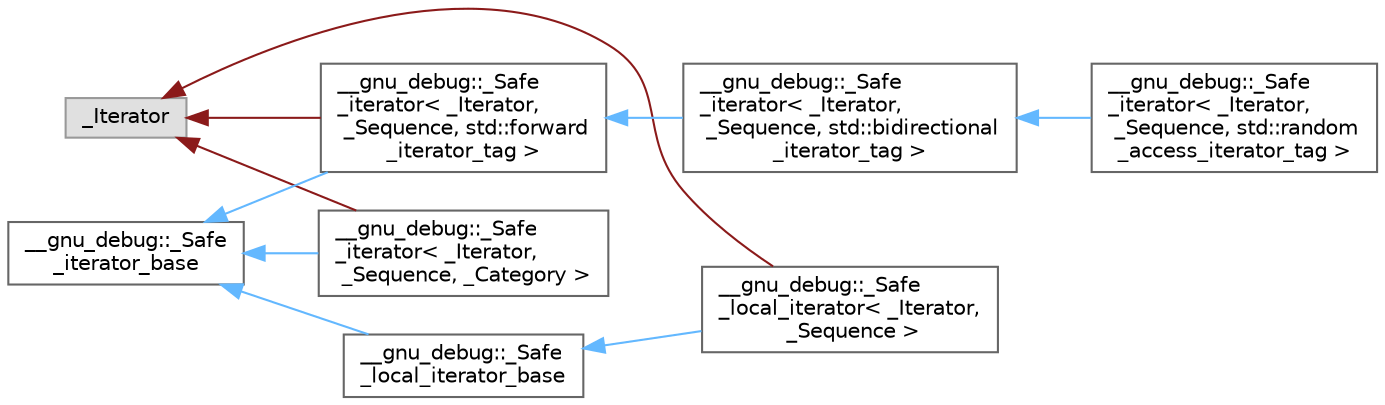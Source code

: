 digraph "Graphical Class Hierarchy"
{
 // LATEX_PDF_SIZE
  bgcolor="transparent";
  edge [fontname=Helvetica,fontsize=10,labelfontname=Helvetica,labelfontsize=10];
  node [fontname=Helvetica,fontsize=10,shape=box,height=0.2,width=0.4];
  rankdir="LR";
  Node0 [id="Node000000",label="_Iterator",height=0.2,width=0.4,color="grey60", fillcolor="#E0E0E0", style="filled",tooltip=" "];
  Node0 -> Node1 [id="edge107_Node000000_Node000001",dir="back",color="firebrick4",style="solid",tooltip=" "];
  Node1 [id="Node000001",label="__gnu_debug::_Safe\l_iterator\< _Iterator,\l _Sequence, std::forward\l_iterator_tag \>",height=0.2,width=0.4,color="grey40", fillcolor="white", style="filled",URL="$class____gnu__debug_1_1___safe__iterator.html",tooltip=" "];
  Node1 -> Node2 [id="edge108_Node000001_Node000002",dir="back",color="steelblue1",style="solid",tooltip=" "];
  Node2 [id="Node000002",label="__gnu_debug::_Safe\l_iterator\< _Iterator,\l _Sequence, std::bidirectional\l_iterator_tag \>",height=0.2,width=0.4,color="grey40", fillcolor="white", style="filled",URL="$class____gnu__debug_1_1___safe__iterator_3_01___iterator_00_01___sequence_00_01std_1_1bidirectional__iterator__tag_01_4.html",tooltip=" "];
  Node2 -> Node3 [id="edge109_Node000002_Node000003",dir="back",color="steelblue1",style="solid",tooltip=" "];
  Node3 [id="Node000003",label="__gnu_debug::_Safe\l_iterator\< _Iterator,\l _Sequence, std::random\l_access_iterator_tag \>",height=0.2,width=0.4,color="grey40", fillcolor="white", style="filled",URL="$class____gnu__debug_1_1___safe__iterator_3_01___iterator_00_01___sequence_00_01std_1_1random__access__iterator__tag_01_4.html",tooltip=" "];
  Node0 -> Node5 [id="edge110_Node000000_Node000005",dir="back",color="firebrick4",style="solid",tooltip=" "];
  Node5 [id="Node000005",label="__gnu_debug::_Safe\l_iterator\< _Iterator,\l _Sequence, _Category \>",height=0.2,width=0.4,color="grey40", fillcolor="white", style="filled",URL="$class____gnu__debug_1_1___safe__iterator.html",tooltip="Safe iterator wrapper."];
  Node0 -> Node7 [id="edge111_Node000000_Node000007",dir="back",color="firebrick4",style="solid",tooltip=" "];
  Node7 [id="Node000007",label="__gnu_debug::_Safe\l_local_iterator\< _Iterator,\l _Sequence \>",height=0.2,width=0.4,color="grey40", fillcolor="white", style="filled",URL="$class____gnu__debug_1_1___safe__local__iterator.html",tooltip="Safe iterator wrapper."];
  Node4 [id="Node000004",label="__gnu_debug::_Safe\l_iterator_base",height=0.2,width=0.4,color="grey40", fillcolor="white", style="filled",URL="$class____gnu__debug_1_1___safe__iterator__base.html",tooltip="Basic functionality for a safe iterator."];
  Node4 -> Node1 [id="edge112_Node000004_Node000001",dir="back",color="steelblue1",style="solid",tooltip=" "];
  Node4 -> Node5 [id="edge113_Node000004_Node000005",dir="back",color="steelblue1",style="solid",tooltip=" "];
  Node4 -> Node6 [id="edge114_Node000004_Node000006",dir="back",color="steelblue1",style="solid",tooltip=" "];
  Node6 [id="Node000006",label="__gnu_debug::_Safe\l_local_iterator_base",height=0.2,width=0.4,color="grey40", fillcolor="white", style="filled",URL="$class____gnu__debug_1_1___safe__local__iterator__base.html",tooltip="Basic functionality for a safe iterator."];
  Node6 -> Node7 [id="edge115_Node000006_Node000007",dir="back",color="steelblue1",style="solid",tooltip=" "];
}
